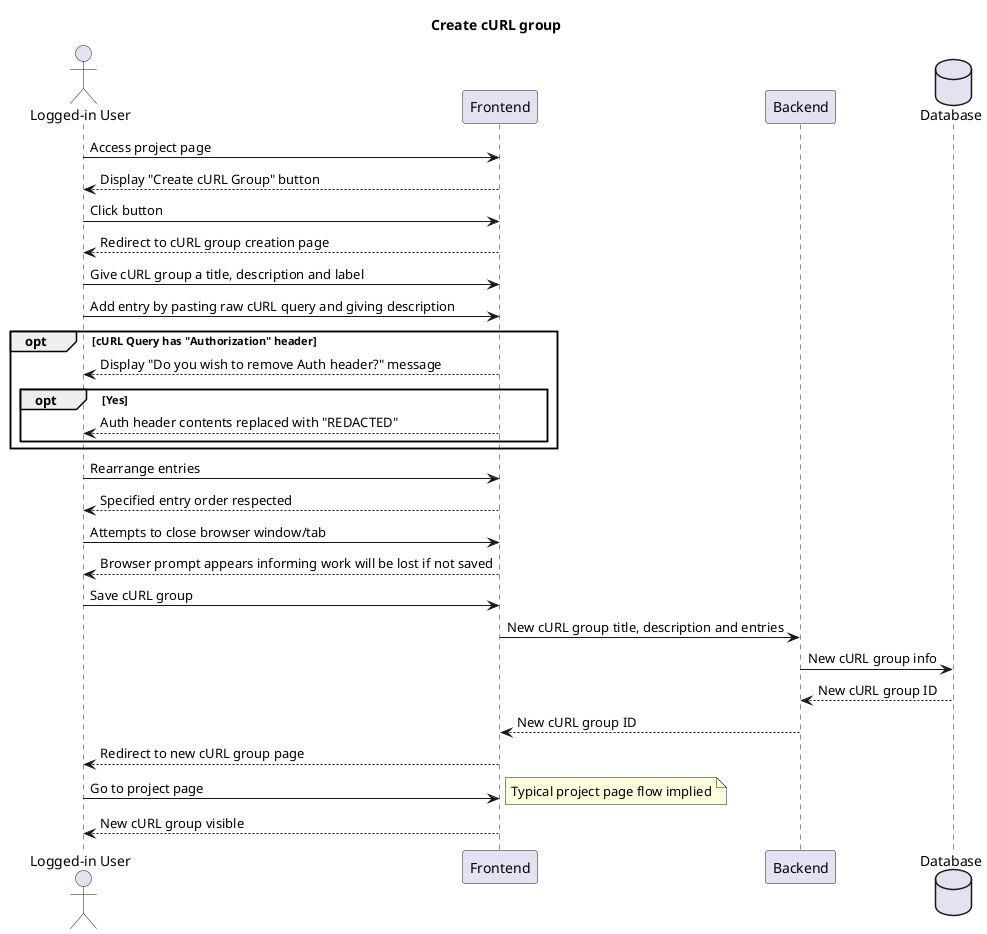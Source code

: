 @startuml
title Create cURL group

actor User as "Logged-in User"
participant Frontend 
participant Backend
database Database

User -> Frontend: Access project page
Frontend --> User: Display "Create cURL Group" button
User -> Frontend: Click button
Frontend --> User: Redirect to cURL group creation page
User -> Frontend: Give cURL group a title, description and label
User -> Frontend: Add entry by pasting raw cURL query and giving description
opt cURL Query has "Authorization" header
    Frontend --> User: Display "Do you wish to remove Auth header?" message
    opt Yes
    Frontend --> User: Auth header contents replaced with "REDACTED"
    end
end

User -> Frontend: Rearrange entries
Frontend --> User: Specified entry order respected
User -> Frontend: Attempts to close browser window/tab
Frontend --> User: Browser prompt appears informing work will be lost if not saved
User -> Frontend: Save cURL group
Frontend -> Backend: New cURL group title, description and entries
Backend -> Database: New cURL group info
Database --> Backend: New cURL group ID
Backend --> Frontend: New cURL group ID
Frontend --> User: Redirect to new cURL group page
User -> Frontend: Go to project page
note right: Typical project page flow implied
Frontend --> User: New cURL group visible

@enduml